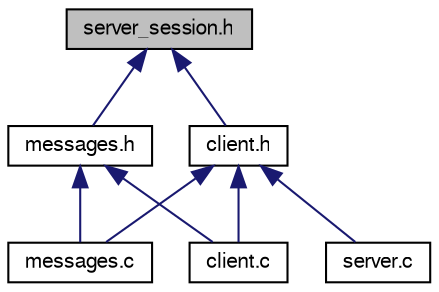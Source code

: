 digraph "server_session.h"
{
  edge [fontname="FreeSans",fontsize="10",labelfontname="FreeSans",labelfontsize="10"];
  node [fontname="FreeSans",fontsize="10",shape=record];
  Node1 [label="server_session.h",height=0.2,width=0.4,color="black", fillcolor="grey75", style="filled" fontcolor="black"];
  Node1 -> Node2 [dir="back",color="midnightblue",fontsize="10",style="solid",fontname="FreeSans"];
  Node2 [label="client.h",height=0.2,width=0.4,color="black", fillcolor="white", style="filled",URL="$client_8h.html"];
  Node2 -> Node3 [dir="back",color="midnightblue",fontsize="10",style="solid",fontname="FreeSans"];
  Node3 [label="client.c",height=0.2,width=0.4,color="black", fillcolor="white", style="filled",URL="$server_2client_8c.html"];
  Node2 -> Node4 [dir="back",color="midnightblue",fontsize="10",style="solid",fontname="FreeSans"];
  Node4 [label="messages.c",height=0.2,width=0.4,color="black", fillcolor="white", style="filled",URL="$server_2messages_8c.html"];
  Node2 -> Node5 [dir="back",color="midnightblue",fontsize="10",style="solid",fontname="FreeSans"];
  Node5 [label="server.c",height=0.2,width=0.4,color="black", fillcolor="white", style="filled",URL="$server_8c.html"];
  Node1 -> Node6 [dir="back",color="midnightblue",fontsize="10",style="solid",fontname="FreeSans"];
  Node6 [label="messages.h",height=0.2,width=0.4,color="black", fillcolor="white", style="filled",URL="$server_2messages_8h.html"];
  Node6 -> Node3 [dir="back",color="midnightblue",fontsize="10",style="solid",fontname="FreeSans"];
  Node6 -> Node4 [dir="back",color="midnightblue",fontsize="10",style="solid",fontname="FreeSans"];
}
